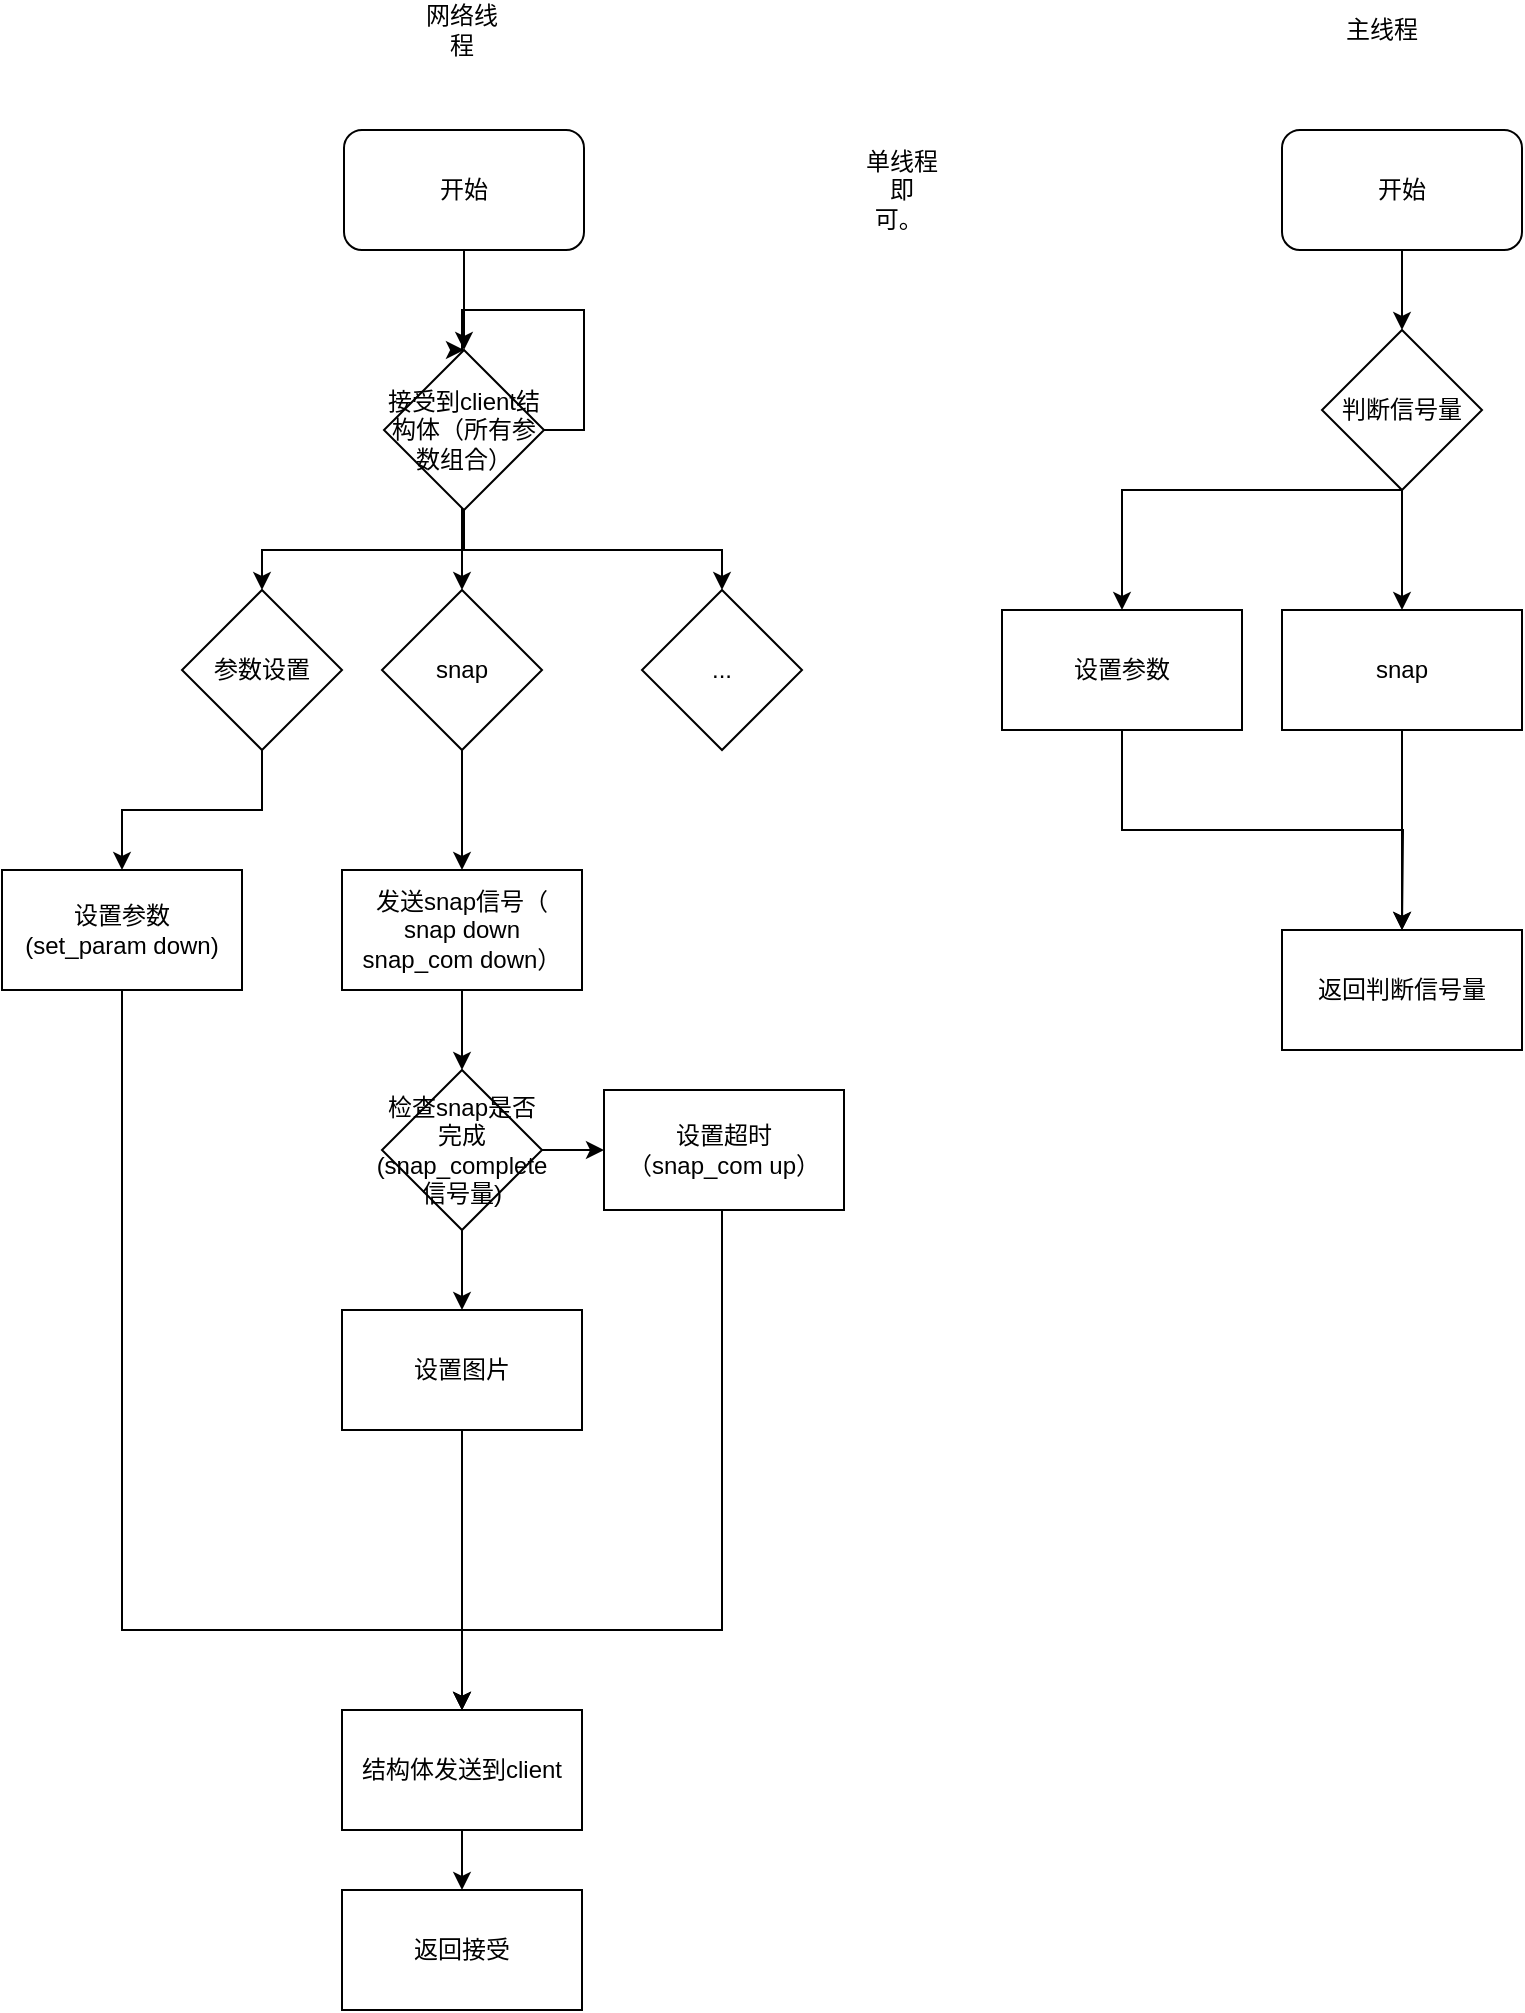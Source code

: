 <mxfile version="12.3.1" type="github" pages="1">
  <diagram id="POBhbw0DkIfMIii83Tgg" name="Page-1">
    <mxGraphModel dx="1357" dy="777" grid="1" gridSize="10" guides="1" tooltips="1" connect="1" arrows="1" fold="1" page="1" pageScale="1" pageWidth="850" pageHeight="1100" math="0" shadow="0">
      <root>
        <mxCell id="0"/>
        <mxCell id="1" parent="0"/>
        <mxCell id="J_mEW-v-aDG5xAjbqyJe-13" style="edgeStyle=orthogonalEdgeStyle;rounded=0;orthogonalLoop=1;jettySize=auto;html=1;" edge="1" parent="1" source="J_mEW-v-aDG5xAjbqyJe-1" target="J_mEW-v-aDG5xAjbqyJe-3">
          <mxGeometry relative="1" as="geometry"/>
        </mxCell>
        <mxCell id="J_mEW-v-aDG5xAjbqyJe-1" value="开始" style="rounded=1;whiteSpace=wrap;html=1;" vertex="1" parent="1">
          <mxGeometry x="201" y="180" width="120" height="60" as="geometry"/>
        </mxCell>
        <mxCell id="J_mEW-v-aDG5xAjbqyJe-8" style="edgeStyle=orthogonalEdgeStyle;rounded=0;orthogonalLoop=1;jettySize=auto;html=1;exitX=0.5;exitY=1;exitDx=0;exitDy=0;entryX=0.5;entryY=0;entryDx=0;entryDy=0;" edge="1" parent="1" source="J_mEW-v-aDG5xAjbqyJe-3" target="J_mEW-v-aDG5xAjbqyJe-7">
          <mxGeometry relative="1" as="geometry"/>
        </mxCell>
        <mxCell id="J_mEW-v-aDG5xAjbqyJe-10" style="edgeStyle=orthogonalEdgeStyle;rounded=0;orthogonalLoop=1;jettySize=auto;html=1;" edge="1" parent="1" source="J_mEW-v-aDG5xAjbqyJe-3" target="J_mEW-v-aDG5xAjbqyJe-9">
          <mxGeometry relative="1" as="geometry"/>
        </mxCell>
        <mxCell id="J_mEW-v-aDG5xAjbqyJe-12" style="edgeStyle=orthogonalEdgeStyle;rounded=0;orthogonalLoop=1;jettySize=auto;html=1;entryX=0.5;entryY=0;entryDx=0;entryDy=0;" edge="1" parent="1" source="J_mEW-v-aDG5xAjbqyJe-3" target="J_mEW-v-aDG5xAjbqyJe-11">
          <mxGeometry relative="1" as="geometry">
            <Array as="points">
              <mxPoint x="260" y="390"/>
              <mxPoint x="390" y="390"/>
            </Array>
          </mxGeometry>
        </mxCell>
        <mxCell id="J_mEW-v-aDG5xAjbqyJe-39" style="edgeStyle=orthogonalEdgeStyle;rounded=0;orthogonalLoop=1;jettySize=auto;html=1;exitX=1;exitY=0.5;exitDx=0;exitDy=0;entryX=0.5;entryY=0;entryDx=0;entryDy=0;" edge="1" parent="1" source="J_mEW-v-aDG5xAjbqyJe-3" target="J_mEW-v-aDG5xAjbqyJe-3">
          <mxGeometry relative="1" as="geometry">
            <mxPoint x="260" y="280" as="targetPoint"/>
            <Array as="points">
              <mxPoint x="321" y="330"/>
              <mxPoint x="321" y="270"/>
              <mxPoint x="260" y="270"/>
            </Array>
          </mxGeometry>
        </mxCell>
        <mxCell id="J_mEW-v-aDG5xAjbqyJe-3" value="接受到client结构体（所有参数组合）" style="rhombus;whiteSpace=wrap;html=1;" vertex="1" parent="1">
          <mxGeometry x="221" y="290" width="80" height="80" as="geometry"/>
        </mxCell>
        <mxCell id="J_mEW-v-aDG5xAjbqyJe-14" style="edgeStyle=orthogonalEdgeStyle;rounded=0;orthogonalLoop=1;jettySize=auto;html=1;entryX=0.5;entryY=0;entryDx=0;entryDy=0;" edge="1" parent="1" source="J_mEW-v-aDG5xAjbqyJe-7" target="J_mEW-v-aDG5xAjbqyJe-15">
          <mxGeometry relative="1" as="geometry">
            <mxPoint x="160" y="530" as="targetPoint"/>
          </mxGeometry>
        </mxCell>
        <mxCell id="J_mEW-v-aDG5xAjbqyJe-7" value="参数设置" style="rhombus;whiteSpace=wrap;html=1;" vertex="1" parent="1">
          <mxGeometry x="120" y="410" width="80" height="80" as="geometry"/>
        </mxCell>
        <mxCell id="J_mEW-v-aDG5xAjbqyJe-16" style="edgeStyle=orthogonalEdgeStyle;rounded=0;orthogonalLoop=1;jettySize=auto;html=1;entryX=0.5;entryY=0;entryDx=0;entryDy=0;" edge="1" parent="1" source="J_mEW-v-aDG5xAjbqyJe-9" target="J_mEW-v-aDG5xAjbqyJe-17">
          <mxGeometry relative="1" as="geometry">
            <mxPoint x="260" y="540" as="targetPoint"/>
          </mxGeometry>
        </mxCell>
        <mxCell id="J_mEW-v-aDG5xAjbqyJe-9" value="snap" style="rhombus;whiteSpace=wrap;html=1;" vertex="1" parent="1">
          <mxGeometry x="220" y="410" width="80" height="80" as="geometry"/>
        </mxCell>
        <mxCell id="J_mEW-v-aDG5xAjbqyJe-11" value="..." style="rhombus;whiteSpace=wrap;html=1;" vertex="1" parent="1">
          <mxGeometry x="350" y="410" width="80" height="80" as="geometry"/>
        </mxCell>
        <mxCell id="J_mEW-v-aDG5xAjbqyJe-25" style="edgeStyle=orthogonalEdgeStyle;rounded=0;orthogonalLoop=1;jettySize=auto;html=1;entryX=0.5;entryY=0;entryDx=0;entryDy=0;" edge="1" parent="1" source="J_mEW-v-aDG5xAjbqyJe-15" target="J_mEW-v-aDG5xAjbqyJe-28">
          <mxGeometry relative="1" as="geometry">
            <mxPoint x="90" y="960" as="targetPoint"/>
            <Array as="points">
              <mxPoint x="90" y="930"/>
              <mxPoint x="260" y="930"/>
            </Array>
          </mxGeometry>
        </mxCell>
        <mxCell id="J_mEW-v-aDG5xAjbqyJe-15" value="设置参数&lt;br&gt;(set_param down)" style="rounded=0;whiteSpace=wrap;html=1;" vertex="1" parent="1">
          <mxGeometry x="30" y="550" width="120" height="60" as="geometry"/>
        </mxCell>
        <mxCell id="J_mEW-v-aDG5xAjbqyJe-18" style="edgeStyle=orthogonalEdgeStyle;rounded=0;orthogonalLoop=1;jettySize=auto;html=1;exitX=0.5;exitY=1;exitDx=0;exitDy=0;" edge="1" parent="1" source="J_mEW-v-aDG5xAjbqyJe-17">
          <mxGeometry relative="1" as="geometry">
            <mxPoint x="260" y="650" as="targetPoint"/>
          </mxGeometry>
        </mxCell>
        <mxCell id="J_mEW-v-aDG5xAjbqyJe-17" value="发送snap信号（&lt;br&gt;snap down&lt;br&gt;snap_com down）" style="rounded=0;whiteSpace=wrap;html=1;" vertex="1" parent="1">
          <mxGeometry x="200" y="550" width="120" height="60" as="geometry"/>
        </mxCell>
        <mxCell id="J_mEW-v-aDG5xAjbqyJe-20" style="edgeStyle=orthogonalEdgeStyle;rounded=0;orthogonalLoop=1;jettySize=auto;html=1;" edge="1" parent="1" source="J_mEW-v-aDG5xAjbqyJe-19">
          <mxGeometry relative="1" as="geometry">
            <mxPoint x="260" y="770" as="targetPoint"/>
          </mxGeometry>
        </mxCell>
        <mxCell id="J_mEW-v-aDG5xAjbqyJe-23" style="edgeStyle=orthogonalEdgeStyle;rounded=0;orthogonalLoop=1;jettySize=auto;html=1;exitX=1;exitY=0.5;exitDx=0;exitDy=0;entryX=0;entryY=0.5;entryDx=0;entryDy=0;" edge="1" parent="1" source="J_mEW-v-aDG5xAjbqyJe-19" target="J_mEW-v-aDG5xAjbqyJe-22">
          <mxGeometry relative="1" as="geometry"/>
        </mxCell>
        <mxCell id="J_mEW-v-aDG5xAjbqyJe-19" value="检查snap是否完成(snap_complete信号量)" style="rhombus;whiteSpace=wrap;html=1;" vertex="1" parent="1">
          <mxGeometry x="220" y="650" width="80" height="80" as="geometry"/>
        </mxCell>
        <mxCell id="J_mEW-v-aDG5xAjbqyJe-26" style="edgeStyle=orthogonalEdgeStyle;rounded=0;orthogonalLoop=1;jettySize=auto;html=1;exitX=0.5;exitY=1;exitDx=0;exitDy=0;entryX=0.5;entryY=0;entryDx=0;entryDy=0;" edge="1" parent="1" source="J_mEW-v-aDG5xAjbqyJe-21" target="J_mEW-v-aDG5xAjbqyJe-28">
          <mxGeometry relative="1" as="geometry">
            <mxPoint x="260" y="910" as="targetPoint"/>
          </mxGeometry>
        </mxCell>
        <mxCell id="J_mEW-v-aDG5xAjbqyJe-21" value="设置图片" style="rounded=0;whiteSpace=wrap;html=1;" vertex="1" parent="1">
          <mxGeometry x="200" y="770" width="120" height="60" as="geometry"/>
        </mxCell>
        <mxCell id="J_mEW-v-aDG5xAjbqyJe-27" style="edgeStyle=orthogonalEdgeStyle;rounded=0;orthogonalLoop=1;jettySize=auto;html=1;exitX=0.5;exitY=1;exitDx=0;exitDy=0;" edge="1" parent="1" source="J_mEW-v-aDG5xAjbqyJe-22">
          <mxGeometry relative="1" as="geometry">
            <mxPoint x="260" y="970" as="targetPoint"/>
            <Array as="points">
              <mxPoint x="390" y="930"/>
              <mxPoint x="260" y="930"/>
            </Array>
          </mxGeometry>
        </mxCell>
        <mxCell id="J_mEW-v-aDG5xAjbqyJe-22" value="设置超时&lt;br&gt;（snap_com up）" style="rounded=0;whiteSpace=wrap;html=1;" vertex="1" parent="1">
          <mxGeometry x="331" y="660" width="120" height="60" as="geometry"/>
        </mxCell>
        <mxCell id="J_mEW-v-aDG5xAjbqyJe-42" style="edgeStyle=orthogonalEdgeStyle;rounded=0;orthogonalLoop=1;jettySize=auto;html=1;exitX=0.5;exitY=1;exitDx=0;exitDy=0;" edge="1" parent="1" source="J_mEW-v-aDG5xAjbqyJe-28">
          <mxGeometry relative="1" as="geometry">
            <mxPoint x="260" y="1060" as="targetPoint"/>
          </mxGeometry>
        </mxCell>
        <mxCell id="J_mEW-v-aDG5xAjbqyJe-28" value="结构体发送到client" style="rounded=0;whiteSpace=wrap;html=1;" vertex="1" parent="1">
          <mxGeometry x="200" y="970" width="120" height="60" as="geometry"/>
        </mxCell>
        <mxCell id="J_mEW-v-aDG5xAjbqyJe-40" value="网络线程" style="text;html=1;strokeColor=none;fillColor=none;align=center;verticalAlign=middle;whiteSpace=wrap;rounded=0;" vertex="1" parent="1">
          <mxGeometry x="240" y="120" width="40" height="20" as="geometry"/>
        </mxCell>
        <mxCell id="J_mEW-v-aDG5xAjbqyJe-43" value="返回接受" style="rounded=0;whiteSpace=wrap;html=1;" vertex="1" parent="1">
          <mxGeometry x="200" y="1060" width="120" height="60" as="geometry"/>
        </mxCell>
        <mxCell id="J_mEW-v-aDG5xAjbqyJe-47" value="主线程" style="text;html=1;strokeColor=none;fillColor=none;align=center;verticalAlign=middle;whiteSpace=wrap;rounded=0;" vertex="1" parent="1">
          <mxGeometry x="700" y="120" width="40" height="20" as="geometry"/>
        </mxCell>
        <mxCell id="J_mEW-v-aDG5xAjbqyJe-49" style="edgeStyle=orthogonalEdgeStyle;rounded=0;orthogonalLoop=1;jettySize=auto;html=1;" edge="1" parent="1" source="J_mEW-v-aDG5xAjbqyJe-48">
          <mxGeometry relative="1" as="geometry">
            <mxPoint x="730" y="280" as="targetPoint"/>
          </mxGeometry>
        </mxCell>
        <mxCell id="J_mEW-v-aDG5xAjbqyJe-48" value="开始" style="rounded=1;whiteSpace=wrap;html=1;" vertex="1" parent="1">
          <mxGeometry x="670" y="180" width="120" height="60" as="geometry"/>
        </mxCell>
        <mxCell id="J_mEW-v-aDG5xAjbqyJe-51" style="edgeStyle=orthogonalEdgeStyle;rounded=0;orthogonalLoop=1;jettySize=auto;html=1;" edge="1" parent="1" source="J_mEW-v-aDG5xAjbqyJe-50" target="J_mEW-v-aDG5xAjbqyJe-52">
          <mxGeometry relative="1" as="geometry">
            <mxPoint x="670" y="410" as="targetPoint"/>
            <Array as="points">
              <mxPoint x="590" y="360"/>
            </Array>
          </mxGeometry>
        </mxCell>
        <mxCell id="J_mEW-v-aDG5xAjbqyJe-55" style="edgeStyle=orthogonalEdgeStyle;rounded=0;orthogonalLoop=1;jettySize=auto;html=1;entryX=0.5;entryY=0;entryDx=0;entryDy=0;" edge="1" parent="1" source="J_mEW-v-aDG5xAjbqyJe-50" target="J_mEW-v-aDG5xAjbqyJe-54">
          <mxGeometry relative="1" as="geometry"/>
        </mxCell>
        <mxCell id="J_mEW-v-aDG5xAjbqyJe-50" value="判断信号量" style="rhombus;whiteSpace=wrap;html=1;" vertex="1" parent="1">
          <mxGeometry x="690" y="280" width="80" height="80" as="geometry"/>
        </mxCell>
        <mxCell id="J_mEW-v-aDG5xAjbqyJe-56" style="edgeStyle=orthogonalEdgeStyle;rounded=0;orthogonalLoop=1;jettySize=auto;html=1;exitX=0.5;exitY=1;exitDx=0;exitDy=0;" edge="1" parent="1" source="J_mEW-v-aDG5xAjbqyJe-52">
          <mxGeometry relative="1" as="geometry">
            <mxPoint x="730" y="580" as="targetPoint"/>
          </mxGeometry>
        </mxCell>
        <mxCell id="J_mEW-v-aDG5xAjbqyJe-52" value="设置参数" style="rounded=0;whiteSpace=wrap;html=1;" vertex="1" parent="1">
          <mxGeometry x="530" y="420" width="120" height="60" as="geometry"/>
        </mxCell>
        <mxCell id="J_mEW-v-aDG5xAjbqyJe-57" style="edgeStyle=orthogonalEdgeStyle;rounded=0;orthogonalLoop=1;jettySize=auto;html=1;" edge="1" parent="1" source="J_mEW-v-aDG5xAjbqyJe-54">
          <mxGeometry relative="1" as="geometry">
            <mxPoint x="730" y="580" as="targetPoint"/>
          </mxGeometry>
        </mxCell>
        <mxCell id="J_mEW-v-aDG5xAjbqyJe-54" value="snap" style="rounded=0;whiteSpace=wrap;html=1;" vertex="1" parent="1">
          <mxGeometry x="670" y="420" width="120" height="60" as="geometry"/>
        </mxCell>
        <mxCell id="J_mEW-v-aDG5xAjbqyJe-58" value="返回判断信号量" style="rounded=0;whiteSpace=wrap;html=1;" vertex="1" parent="1">
          <mxGeometry x="670" y="580" width="120" height="60" as="geometry"/>
        </mxCell>
        <mxCell id="J_mEW-v-aDG5xAjbqyJe-59" value="单线程即可。&amp;nbsp;" style="text;html=1;strokeColor=none;fillColor=none;align=center;verticalAlign=middle;whiteSpace=wrap;rounded=0;" vertex="1" parent="1">
          <mxGeometry x="460" y="200" width="40" height="20" as="geometry"/>
        </mxCell>
      </root>
    </mxGraphModel>
  </diagram>
</mxfile>
